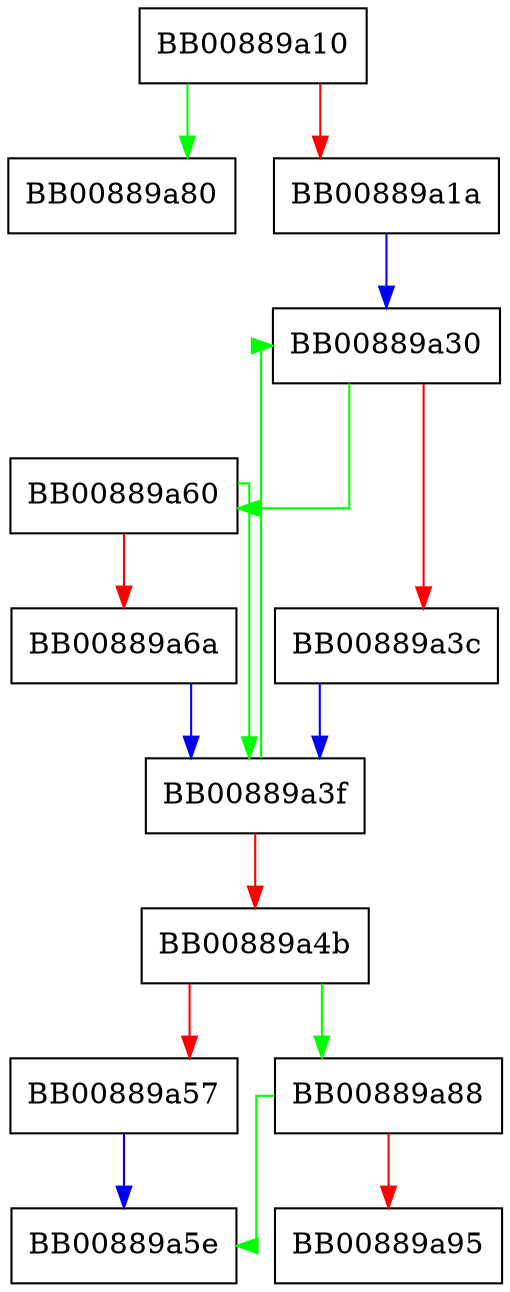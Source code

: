 digraph __malloc_fork_unlock_parent {
  node [shape="box"];
  graph [splines=ortho];
  BB00889a10 -> BB00889a80 [color="green"];
  BB00889a10 -> BB00889a1a [color="red"];
  BB00889a1a -> BB00889a30 [color="blue"];
  BB00889a30 -> BB00889a60 [color="green"];
  BB00889a30 -> BB00889a3c [color="red"];
  BB00889a3c -> BB00889a3f [color="blue"];
  BB00889a3f -> BB00889a30 [color="green"];
  BB00889a3f -> BB00889a4b [color="red"];
  BB00889a4b -> BB00889a88 [color="green"];
  BB00889a4b -> BB00889a57 [color="red"];
  BB00889a57 -> BB00889a5e [color="blue"];
  BB00889a60 -> BB00889a3f [color="green"];
  BB00889a60 -> BB00889a6a [color="red"];
  BB00889a6a -> BB00889a3f [color="blue"];
  BB00889a88 -> BB00889a5e [color="green"];
  BB00889a88 -> BB00889a95 [color="red"];
}